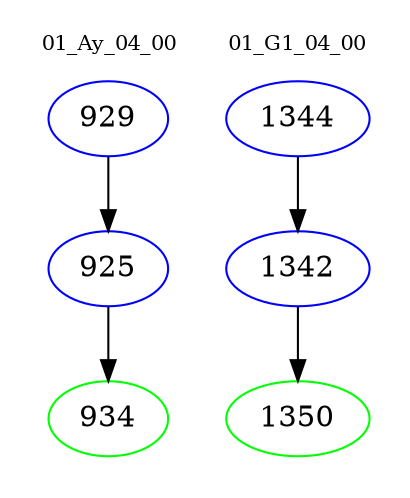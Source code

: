 digraph{
subgraph cluster_0 {
color = white
label = "01_Ay_04_00";
fontsize=10;
T0_929 [label="929", color="blue"]
T0_929 -> T0_925 [color="black"]
T0_925 [label="925", color="blue"]
T0_925 -> T0_934 [color="black"]
T0_934 [label="934", color="green"]
}
subgraph cluster_1 {
color = white
label = "01_G1_04_00";
fontsize=10;
T1_1344 [label="1344", color="blue"]
T1_1344 -> T1_1342 [color="black"]
T1_1342 [label="1342", color="blue"]
T1_1342 -> T1_1350 [color="black"]
T1_1350 [label="1350", color="green"]
}
}

